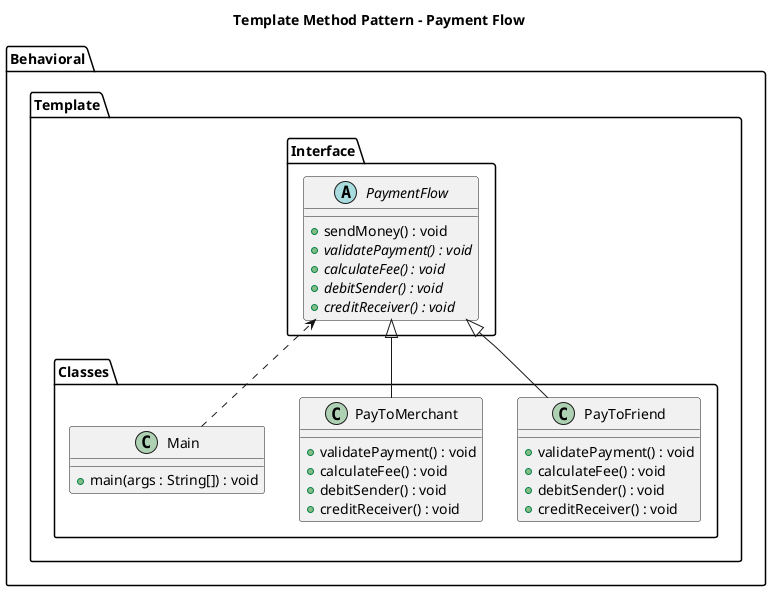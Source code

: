 @startuml Template

title Template Method Pattern - Payment Flow

package Behavioral.Template.Interface {
    abstract class PaymentFlow {
        +sendMoney() : void
        {abstract} +validatePayment() : void
        {abstract} +calculateFee() : void
        {abstract} +debitSender() : void
        {abstract} +creditReceiver() : void
    }
}

package Behavioral.Template.Classes {
    class PayToFriend {
        +validatePayment() : void
        +calculateFee() : void
        +debitSender() : void
        +creditReceiver() : void
    }

    class PayToMerchant {
        +validatePayment() : void
        +calculateFee() : void
        +debitSender() : void
        +creditReceiver() : void
    }

    class Main {
        +main(args : String[]) : void
    }
}

PaymentFlow <|-- PayToFriend
PaymentFlow <|-- PayToMerchant
Main ..> PaymentFlow

@enduml
